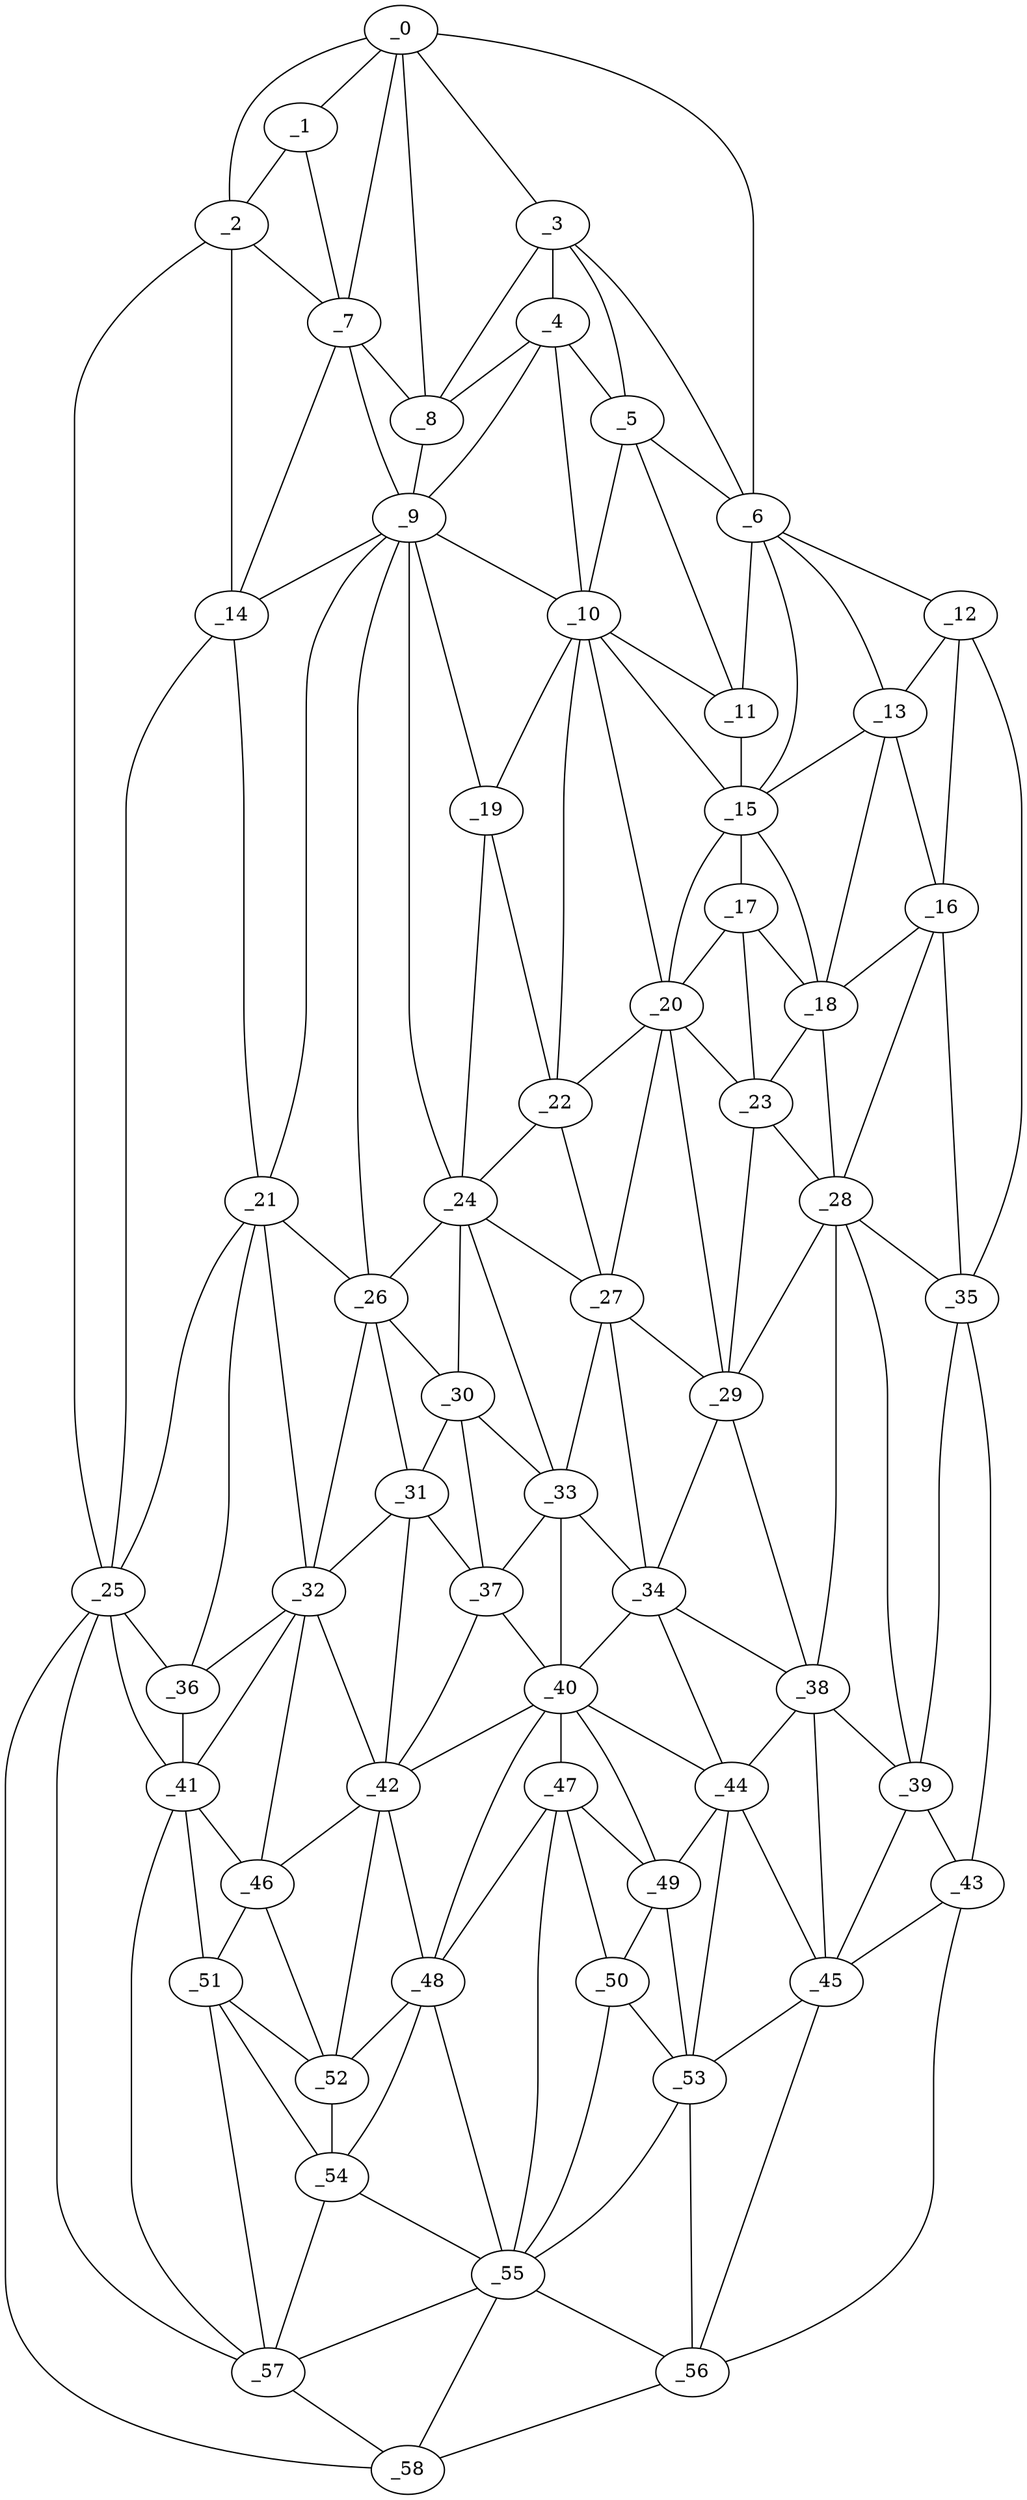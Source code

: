 graph "obj16__225.gxl" {
	_0	 [x=15,
		y=43];
	_1	 [x=21,
		y=33];
	_0 -- _1	 [valence=1];
	_2	 [x=23,
		y=18];
	_0 -- _2	 [valence=1];
	_3	 [x=24,
		y=63];
	_0 -- _3	 [valence=2];
	_6	 [x=37,
		y=98];
	_0 -- _6	 [valence=1];
	_7	 [x=39,
		y=37];
	_0 -- _7	 [valence=2];
	_8	 [x=39,
		y=56];
	_0 -- _8	 [valence=2];
	_1 -- _2	 [valence=2];
	_1 -- _7	 [valence=2];
	_2 -- _7	 [valence=2];
	_14	 [x=48,
		y=36];
	_2 -- _14	 [valence=2];
	_25	 [x=69,
		y=8];
	_2 -- _25	 [valence=1];
	_4	 [x=33,
		y=66];
	_3 -- _4	 [valence=2];
	_5	 [x=34,
		y=89];
	_3 -- _5	 [valence=2];
	_3 -- _6	 [valence=1];
	_3 -- _8	 [valence=2];
	_4 -- _5	 [valence=2];
	_4 -- _8	 [valence=2];
	_9	 [x=46,
		y=56];
	_4 -- _9	 [valence=1];
	_10	 [x=46,
		y=82];
	_4 -- _10	 [valence=2];
	_5 -- _6	 [valence=2];
	_5 -- _10	 [valence=1];
	_11	 [x=46,
		y=90];
	_5 -- _11	 [valence=2];
	_6 -- _11	 [valence=1];
	_12	 [x=46,
		y=120];
	_6 -- _12	 [valence=1];
	_13	 [x=47,
		y=106];
	_6 -- _13	 [valence=2];
	_15	 [x=50,
		y=94];
	_6 -- _15	 [valence=1];
	_7 -- _8	 [valence=2];
	_7 -- _9	 [valence=2];
	_7 -- _14	 [valence=2];
	_8 -- _9	 [valence=1];
	_9 -- _10	 [valence=2];
	_9 -- _14	 [valence=1];
	_19	 [x=61,
		y=70];
	_9 -- _19	 [valence=1];
	_21	 [x=63,
		y=42];
	_9 -- _21	 [valence=2];
	_24	 [x=66,
		y=62];
	_9 -- _24	 [valence=2];
	_26	 [x=69,
		y=50];
	_9 -- _26	 [valence=1];
	_10 -- _11	 [valence=1];
	_10 -- _15	 [valence=2];
	_10 -- _19	 [valence=2];
	_20	 [x=61,
		y=92];
	_10 -- _20	 [valence=1];
	_22	 [x=64,
		y=75];
	_10 -- _22	 [valence=1];
	_11 -- _15	 [valence=2];
	_12 -- _13	 [valence=1];
	_16	 [x=54,
		y=111];
	_12 -- _16	 [valence=2];
	_35	 [x=85,
		y=122];
	_12 -- _35	 [valence=1];
	_13 -- _15	 [valence=2];
	_13 -- _16	 [valence=2];
	_18	 [x=58,
		y=106];
	_13 -- _18	 [valence=2];
	_14 -- _21	 [valence=1];
	_14 -- _25	 [valence=1];
	_17	 [x=57,
		y=95];
	_15 -- _17	 [valence=2];
	_15 -- _18	 [valence=2];
	_15 -- _20	 [valence=2];
	_16 -- _18	 [valence=2];
	_28	 [x=74,
		y=107];
	_16 -- _28	 [valence=2];
	_16 -- _35	 [valence=1];
	_17 -- _18	 [valence=2];
	_17 -- _20	 [valence=2];
	_23	 [x=65,
		y=102];
	_17 -- _23	 [valence=2];
	_18 -- _23	 [valence=1];
	_18 -- _28	 [valence=1];
	_19 -- _22	 [valence=2];
	_19 -- _24	 [valence=1];
	_20 -- _22	 [valence=1];
	_20 -- _23	 [valence=2];
	_27	 [x=70,
		y=79];
	_20 -- _27	 [valence=1];
	_29	 [x=75,
		y=97];
	_20 -- _29	 [valence=2];
	_21 -- _25	 [valence=2];
	_21 -- _26	 [valence=2];
	_32	 [x=82,
		y=49];
	_21 -- _32	 [valence=1];
	_36	 [x=86,
		y=44];
	_21 -- _36	 [valence=2];
	_22 -- _24	 [valence=1];
	_22 -- _27	 [valence=2];
	_23 -- _28	 [valence=2];
	_23 -- _29	 [valence=2];
	_24 -- _26	 [valence=1];
	_24 -- _27	 [valence=2];
	_30	 [x=79,
		y=60];
	_24 -- _30	 [valence=2];
	_33	 [x=82,
		y=66];
	_24 -- _33	 [valence=2];
	_25 -- _36	 [valence=1];
	_41	 [x=91,
		y=43];
	_25 -- _41	 [valence=2];
	_57	 [x=115,
		y=25];
	_25 -- _57	 [valence=1];
	_58	 [x=117,
		y=17];
	_25 -- _58	 [valence=1];
	_26 -- _30	 [valence=2];
	_31	 [x=80,
		y=54];
	_26 -- _31	 [valence=2];
	_26 -- _32	 [valence=2];
	_27 -- _29	 [valence=2];
	_27 -- _33	 [valence=2];
	_34	 [x=82,
		y=78];
	_27 -- _34	 [valence=1];
	_28 -- _29	 [valence=2];
	_28 -- _35	 [valence=2];
	_38	 [x=88,
		y=103];
	_28 -- _38	 [valence=2];
	_39	 [x=88,
		y=114];
	_28 -- _39	 [valence=2];
	_29 -- _34	 [valence=2];
	_29 -- _38	 [valence=2];
	_30 -- _31	 [valence=1];
	_30 -- _33	 [valence=2];
	_37	 [x=86,
		y=64];
	_30 -- _37	 [valence=2];
	_31 -- _32	 [valence=2];
	_31 -- _37	 [valence=2];
	_42	 [x=93,
		y=63];
	_31 -- _42	 [valence=2];
	_32 -- _36	 [valence=2];
	_32 -- _41	 [valence=2];
	_32 -- _42	 [valence=1];
	_46	 [x=99,
		y=52];
	_32 -- _46	 [valence=1];
	_33 -- _34	 [valence=2];
	_33 -- _37	 [valence=1];
	_40	 [x=90,
		y=77];
	_33 -- _40	 [valence=1];
	_34 -- _38	 [valence=1];
	_34 -- _40	 [valence=2];
	_44	 [x=98,
		y=96];
	_34 -- _44	 [valence=2];
	_35 -- _39	 [valence=1];
	_43	 [x=96,
		y=119];
	_35 -- _43	 [valence=1];
	_36 -- _41	 [valence=1];
	_37 -- _40	 [valence=2];
	_37 -- _42	 [valence=2];
	_38 -- _39	 [valence=2];
	_38 -- _44	 [valence=1];
	_45	 [x=98,
		y=107];
	_38 -- _45	 [valence=2];
	_39 -- _43	 [valence=2];
	_39 -- _45	 [valence=2];
	_40 -- _42	 [valence=2];
	_40 -- _44	 [valence=1];
	_47	 [x=99,
		y=79];
	_40 -- _47	 [valence=2];
	_48	 [x=101,
		y=67];
	_40 -- _48	 [valence=2];
	_49	 [x=101,
		y=90];
	_40 -- _49	 [valence=2];
	_41 -- _46	 [valence=2];
	_51	 [x=104,
		y=47];
	_41 -- _51	 [valence=1];
	_41 -- _57	 [valence=2];
	_42 -- _46	 [valence=1];
	_42 -- _48	 [valence=2];
	_52	 [x=105,
		y=61];
	_42 -- _52	 [valence=1];
	_43 -- _45	 [valence=1];
	_56	 [x=112,
		y=107];
	_43 -- _56	 [valence=1];
	_44 -- _45	 [valence=2];
	_44 -- _49	 [valence=1];
	_53	 [x=105,
		y=95];
	_44 -- _53	 [valence=1];
	_45 -- _53	 [valence=2];
	_45 -- _56	 [valence=1];
	_46 -- _51	 [valence=1];
	_46 -- _52	 [valence=2];
	_47 -- _48	 [valence=2];
	_47 -- _49	 [valence=1];
	_50	 [x=103,
		y=85];
	_47 -- _50	 [valence=2];
	_55	 [x=112,
		y=82];
	_47 -- _55	 [valence=2];
	_48 -- _52	 [valence=2];
	_54	 [x=110,
		y=61];
	_48 -- _54	 [valence=2];
	_48 -- _55	 [valence=2];
	_49 -- _50	 [valence=2];
	_49 -- _53	 [valence=1];
	_50 -- _53	 [valence=2];
	_50 -- _55	 [valence=2];
	_51 -- _52	 [valence=2];
	_51 -- _54	 [valence=2];
	_51 -- _57	 [valence=1];
	_52 -- _54	 [valence=2];
	_53 -- _55	 [valence=1];
	_53 -- _56	 [valence=1];
	_54 -- _55	 [valence=1];
	_54 -- _57	 [valence=2];
	_55 -- _56	 [valence=2];
	_55 -- _57	 [valence=2];
	_55 -- _58	 [valence=2];
	_56 -- _58	 [valence=1];
	_57 -- _58	 [valence=2];
}
